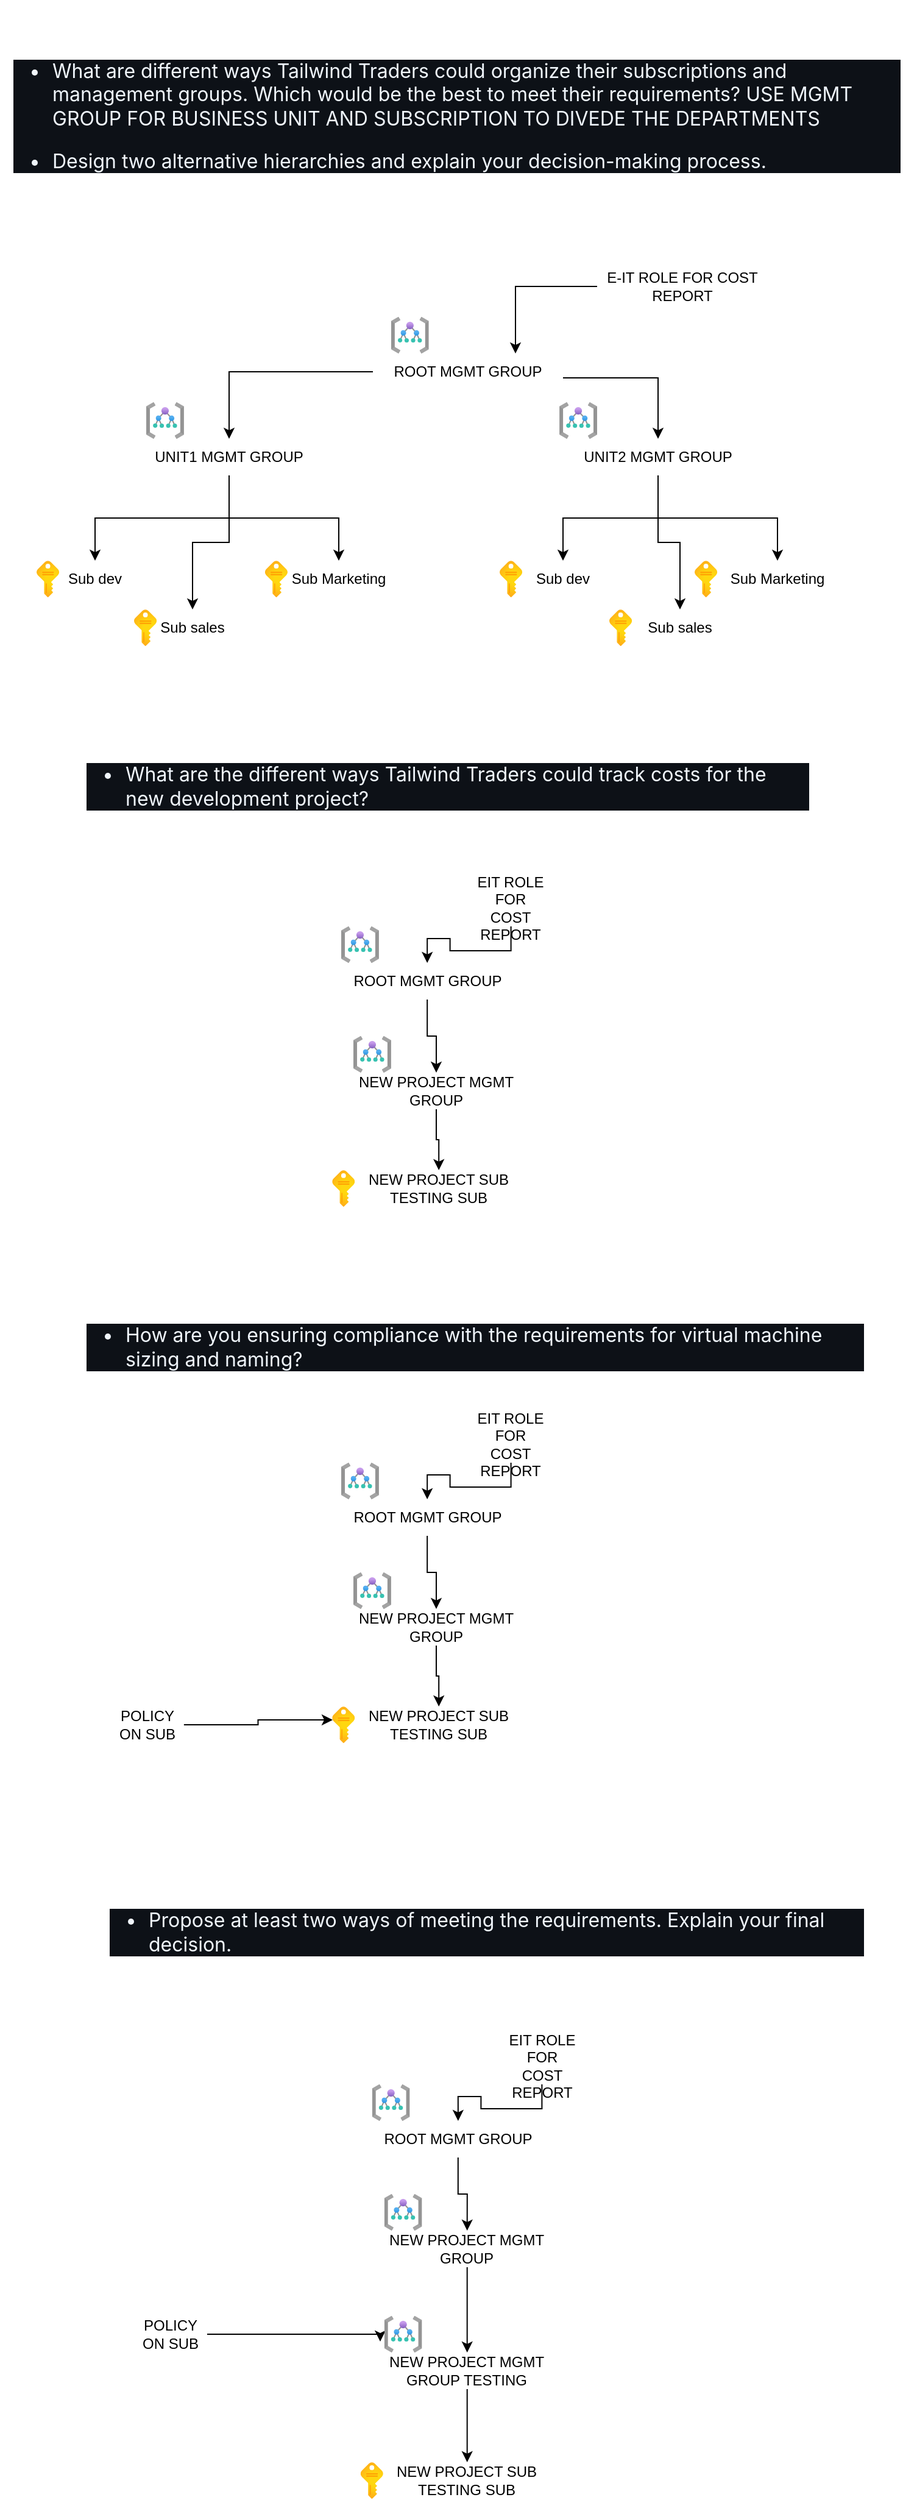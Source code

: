<mxfile version="26.0.16">
  <diagram name="Page-1" id="ukJa_4mbE0gyjibr2nK4">
    <mxGraphModel dx="989" dy="1795" grid="1" gridSize="10" guides="1" tooltips="1" connect="1" arrows="1" fold="1" page="1" pageScale="1" pageWidth="827" pageHeight="1169" math="0" shadow="0">
      <root>
        <mxCell id="0" />
        <mxCell id="1" parent="0" />
        <mxCell id="eJoolwn4_HmnUjlmBPoy-10" style="edgeStyle=orthogonalEdgeStyle;rounded=0;orthogonalLoop=1;jettySize=auto;html=1;" edge="1" parent="1" source="eJoolwn4_HmnUjlmBPoy-1" target="eJoolwn4_HmnUjlmBPoy-2">
          <mxGeometry relative="1" as="geometry" />
        </mxCell>
        <mxCell id="eJoolwn4_HmnUjlmBPoy-12" style="edgeStyle=orthogonalEdgeStyle;rounded=0;orthogonalLoop=1;jettySize=auto;html=1;entryX=0.5;entryY=0;entryDx=0;entryDy=0;" edge="1" parent="1" source="eJoolwn4_HmnUjlmBPoy-1" target="eJoolwn4_HmnUjlmBPoy-3">
          <mxGeometry relative="1" as="geometry">
            <Array as="points">
              <mxPoint x="570" y="210" />
            </Array>
          </mxGeometry>
        </mxCell>
        <mxCell id="eJoolwn4_HmnUjlmBPoy-1" value="ROOT MGMT GROUP" style="text;html=1;align=center;verticalAlign=middle;whiteSpace=wrap;rounded=0;" vertex="1" parent="1">
          <mxGeometry x="336" y="190" width="156" height="30" as="geometry" />
        </mxCell>
        <mxCell id="eJoolwn4_HmnUjlmBPoy-13" style="edgeStyle=orthogonalEdgeStyle;rounded=0;orthogonalLoop=1;jettySize=auto;html=1;" edge="1" parent="1" source="eJoolwn4_HmnUjlmBPoy-2" target="eJoolwn4_HmnUjlmBPoy-4">
          <mxGeometry relative="1" as="geometry" />
        </mxCell>
        <mxCell id="eJoolwn4_HmnUjlmBPoy-14" style="edgeStyle=orthogonalEdgeStyle;rounded=0;orthogonalLoop=1;jettySize=auto;html=1;" edge="1" parent="1" source="eJoolwn4_HmnUjlmBPoy-2" target="eJoolwn4_HmnUjlmBPoy-5">
          <mxGeometry relative="1" as="geometry" />
        </mxCell>
        <mxCell id="eJoolwn4_HmnUjlmBPoy-16" style="edgeStyle=orthogonalEdgeStyle;rounded=0;orthogonalLoop=1;jettySize=auto;html=1;entryX=0.5;entryY=0;entryDx=0;entryDy=0;" edge="1" parent="1" source="eJoolwn4_HmnUjlmBPoy-2" target="eJoolwn4_HmnUjlmBPoy-6">
          <mxGeometry relative="1" as="geometry" />
        </mxCell>
        <mxCell id="eJoolwn4_HmnUjlmBPoy-2" value="UNIT1 MGMT GROUP" style="text;html=1;align=center;verticalAlign=middle;whiteSpace=wrap;rounded=0;" vertex="1" parent="1">
          <mxGeometry x="140" y="260" width="156" height="30" as="geometry" />
        </mxCell>
        <mxCell id="eJoolwn4_HmnUjlmBPoy-17" style="edgeStyle=orthogonalEdgeStyle;rounded=0;orthogonalLoop=1;jettySize=auto;html=1;entryX=0.5;entryY=0;entryDx=0;entryDy=0;" edge="1" parent="1" source="eJoolwn4_HmnUjlmBPoy-3" target="eJoolwn4_HmnUjlmBPoy-7">
          <mxGeometry relative="1" as="geometry" />
        </mxCell>
        <mxCell id="eJoolwn4_HmnUjlmBPoy-19" style="edgeStyle=orthogonalEdgeStyle;rounded=0;orthogonalLoop=1;jettySize=auto;html=1;" edge="1" parent="1" source="eJoolwn4_HmnUjlmBPoy-3" target="eJoolwn4_HmnUjlmBPoy-8">
          <mxGeometry relative="1" as="geometry" />
        </mxCell>
        <mxCell id="eJoolwn4_HmnUjlmBPoy-20" style="edgeStyle=orthogonalEdgeStyle;rounded=0;orthogonalLoop=1;jettySize=auto;html=1;entryX=0.5;entryY=0;entryDx=0;entryDy=0;" edge="1" parent="1" source="eJoolwn4_HmnUjlmBPoy-3" target="eJoolwn4_HmnUjlmBPoy-9">
          <mxGeometry relative="1" as="geometry" />
        </mxCell>
        <mxCell id="eJoolwn4_HmnUjlmBPoy-3" value="UNIT2 MGMT GROUP" style="text;html=1;align=center;verticalAlign=middle;whiteSpace=wrap;rounded=0;" vertex="1" parent="1">
          <mxGeometry x="492" y="260" width="156" height="30" as="geometry" />
        </mxCell>
        <mxCell id="eJoolwn4_HmnUjlmBPoy-4" value="Sub dev" style="text;html=1;align=center;verticalAlign=middle;whiteSpace=wrap;rounded=0;" vertex="1" parent="1">
          <mxGeometry x="30" y="360" width="156" height="30" as="geometry" />
        </mxCell>
        <mxCell id="eJoolwn4_HmnUjlmBPoy-5" value="Sub sales" style="text;html=1;align=center;verticalAlign=middle;whiteSpace=wrap;rounded=0;" vertex="1" parent="1">
          <mxGeometry x="110" y="400" width="156" height="30" as="geometry" />
        </mxCell>
        <mxCell id="eJoolwn4_HmnUjlmBPoy-6" value="Sub Marketing" style="text;html=1;align=center;verticalAlign=middle;whiteSpace=wrap;rounded=0;" vertex="1" parent="1">
          <mxGeometry x="230" y="360" width="156" height="30" as="geometry" />
        </mxCell>
        <mxCell id="eJoolwn4_HmnUjlmBPoy-7" value="Sub dev" style="text;html=1;align=center;verticalAlign=middle;whiteSpace=wrap;rounded=0;" vertex="1" parent="1">
          <mxGeometry x="414" y="360" width="156" height="30" as="geometry" />
        </mxCell>
        <mxCell id="eJoolwn4_HmnUjlmBPoy-8" value="Sub sales" style="text;html=1;align=center;verticalAlign=middle;whiteSpace=wrap;rounded=0;" vertex="1" parent="1">
          <mxGeometry x="510" y="400" width="156" height="30" as="geometry" />
        </mxCell>
        <mxCell id="eJoolwn4_HmnUjlmBPoy-9" value="Sub Marketing" style="text;html=1;align=center;verticalAlign=middle;whiteSpace=wrap;rounded=0;" vertex="1" parent="1">
          <mxGeometry x="590" y="360" width="156" height="30" as="geometry" />
        </mxCell>
        <mxCell id="eJoolwn4_HmnUjlmBPoy-40" style="edgeStyle=orthogonalEdgeStyle;rounded=0;orthogonalLoop=1;jettySize=auto;html=1;entryX=0.75;entryY=0;entryDx=0;entryDy=0;" edge="1" parent="1" source="eJoolwn4_HmnUjlmBPoy-39" target="eJoolwn4_HmnUjlmBPoy-1">
          <mxGeometry relative="1" as="geometry" />
        </mxCell>
        <mxCell id="eJoolwn4_HmnUjlmBPoy-39" value="E-IT ROLE FOR COST REPORT" style="text;html=1;align=center;verticalAlign=middle;whiteSpace=wrap;rounded=0;" vertex="1" parent="1">
          <mxGeometry x="520" y="120" width="140" height="30" as="geometry" />
        </mxCell>
        <mxCell id="eJoolwn4_HmnUjlmBPoy-41" value="&lt;ul style=&quot;box-sizing: border-box; padding-left: 2em; margin-top: 0px; margin-bottom: 0px; color: rgb(240, 246, 252); font-family: -apple-system, &amp;quot;system-ui&amp;quot;, &amp;quot;Segoe UI&amp;quot;, &amp;quot;Noto Sans&amp;quot;, Helvetica, Arial, sans-serif, &amp;quot;Apple Color Emoji&amp;quot;, &amp;quot;Segoe UI Emoji&amp;quot;; font-size: 16px; text-align: start; background-color: rgb(13, 17, 23);&quot; dir=&quot;auto&quot;&gt;&lt;li style=&quot;box-sizing: border-box;&quot;&gt;&lt;p style=&quot;box-sizing: border-box; margin-top: 16px; margin-bottom: 16px;&quot; dir=&quot;auto&quot;&gt;What are different ways Tailwind Traders could organize their subscriptions and management groups. Which would be the best to meet their requirements? USE MGMT GROUP FOR BUSINESS UNIT AND SUBSCRIPTION TO DIVEDE THE DEPARTMENTS&lt;/p&gt;&lt;/li&gt;&lt;li style=&quot;box-sizing: border-box; margin-top: 0.25em;&quot;&gt;&lt;p style=&quot;box-sizing: border-box; margin-top: 16px; margin-bottom: 16px;&quot; dir=&quot;auto&quot;&gt;Design two alternative hierarchies and explain your decision-making process.&lt;/p&gt;&lt;/li&gt;&lt;/ul&gt;" style="text;html=1;align=center;verticalAlign=middle;whiteSpace=wrap;rounded=0;" vertex="1" parent="1">
          <mxGeometry x="40" y="-100" width="730" height="190" as="geometry" />
        </mxCell>
        <mxCell id="eJoolwn4_HmnUjlmBPoy-42" value="" style="image;aspect=fixed;html=1;points=[];align=center;fontSize=12;image=img/lib/azure2/general/Subscriptions.svg;" vertex="1" parent="1">
          <mxGeometry x="60" y="360" width="18.59" height="30" as="geometry" />
        </mxCell>
        <mxCell id="eJoolwn4_HmnUjlmBPoy-43" value="" style="image;aspect=fixed;html=1;points=[];align=center;fontSize=12;image=img/lib/azure2/general/Subscriptions.svg;" vertex="1" parent="1">
          <mxGeometry x="140" y="400" width="18.59" height="30" as="geometry" />
        </mxCell>
        <mxCell id="eJoolwn4_HmnUjlmBPoy-44" value="" style="image;aspect=fixed;html=1;points=[];align=center;fontSize=12;image=img/lib/azure2/general/Subscriptions.svg;" vertex="1" parent="1">
          <mxGeometry x="247.41" y="360" width="18.59" height="30" as="geometry" />
        </mxCell>
        <mxCell id="eJoolwn4_HmnUjlmBPoy-46" value="" style="image;aspect=fixed;html=1;points=[];align=center;fontSize=12;image=img/lib/azure2/general/Subscriptions.svg;" vertex="1" parent="1">
          <mxGeometry x="440" y="360" width="18.59" height="30" as="geometry" />
        </mxCell>
        <mxCell id="eJoolwn4_HmnUjlmBPoy-47" value="" style="image;aspect=fixed;html=1;points=[];align=center;fontSize=12;image=img/lib/azure2/general/Subscriptions.svg;" vertex="1" parent="1">
          <mxGeometry x="530" y="400" width="18.59" height="30" as="geometry" />
        </mxCell>
        <mxCell id="eJoolwn4_HmnUjlmBPoy-48" value="" style="image;aspect=fixed;html=1;points=[];align=center;fontSize=12;image=img/lib/azure2/general/Subscriptions.svg;" vertex="1" parent="1">
          <mxGeometry x="600" y="360" width="18.59" height="30" as="geometry" />
        </mxCell>
        <mxCell id="eJoolwn4_HmnUjlmBPoy-49" value="" style="image;aspect=fixed;html=1;points=[];align=center;fontSize=12;image=img/lib/azure2/general/Management_Groups.svg;" vertex="1" parent="1">
          <mxGeometry x="350.94" y="160" width="30.94" height="30" as="geometry" />
        </mxCell>
        <mxCell id="eJoolwn4_HmnUjlmBPoy-51" value="" style="image;aspect=fixed;html=1;points=[];align=center;fontSize=12;image=img/lib/azure2/general/Management_Groups.svg;" vertex="1" parent="1">
          <mxGeometry x="150" y="230" width="30.94" height="30" as="geometry" />
        </mxCell>
        <mxCell id="eJoolwn4_HmnUjlmBPoy-52" value="" style="image;aspect=fixed;html=1;points=[];align=center;fontSize=12;image=img/lib/azure2/general/Management_Groups.svg;" vertex="1" parent="1">
          <mxGeometry x="489.06" y="230" width="30.94" height="30" as="geometry" />
        </mxCell>
        <mxCell id="eJoolwn4_HmnUjlmBPoy-63" style="edgeStyle=orthogonalEdgeStyle;rounded=0;orthogonalLoop=1;jettySize=auto;html=1;entryX=0.5;entryY=0;entryDx=0;entryDy=0;" edge="1" parent="1" source="eJoolwn4_HmnUjlmBPoy-53" target="eJoolwn4_HmnUjlmBPoy-61">
          <mxGeometry relative="1" as="geometry" />
        </mxCell>
        <mxCell id="eJoolwn4_HmnUjlmBPoy-53" value="ROOT MGMT GROUP" style="text;html=1;align=center;verticalAlign=middle;whiteSpace=wrap;rounded=0;" vertex="1" parent="1">
          <mxGeometry x="302.59" y="690" width="156" height="30" as="geometry" />
        </mxCell>
        <mxCell id="eJoolwn4_HmnUjlmBPoy-54" value="" style="image;aspect=fixed;html=1;points=[];align=center;fontSize=12;image=img/lib/azure2/general/Management_Groups.svg;" vertex="1" parent="1">
          <mxGeometry x="310.0" y="660" width="30.94" height="30" as="geometry" />
        </mxCell>
        <mxCell id="eJoolwn4_HmnUjlmBPoy-55" value="&lt;ul style=&quot;box-sizing: border-box; padding-left: 2em; margin-top: 0px; margin-bottom: 0px; color: rgb(240, 246, 252); font-family: -apple-system, &amp;quot;system-ui&amp;quot;, &amp;quot;Segoe UI&amp;quot;, &amp;quot;Noto Sans&amp;quot;, Helvetica, Arial, sans-serif, &amp;quot;Apple Color Emoji&amp;quot;, &amp;quot;Segoe UI Emoji&amp;quot;; font-size: 16px; text-align: start; background-color: rgb(13, 17, 23);&quot; dir=&quot;auto&quot;&gt;&lt;li style=&quot;box-sizing: border-box;&quot;&gt;&lt;p style=&quot;box-sizing: border-box; margin-top: 16px; margin-bottom: 16px;&quot; dir=&quot;auto&quot;&gt;What are the different ways Tailwind Traders could track costs for the new development project?&lt;/p&gt;&lt;/li&gt;&lt;/ul&gt;" style="text;html=1;align=center;verticalAlign=middle;whiteSpace=wrap;rounded=0;" vertex="1" parent="1">
          <mxGeometry x="100" y="530" width="595" height="30" as="geometry" />
        </mxCell>
        <mxCell id="eJoolwn4_HmnUjlmBPoy-57" style="edgeStyle=orthogonalEdgeStyle;rounded=0;orthogonalLoop=1;jettySize=auto;html=1;entryX=0.5;entryY=0;entryDx=0;entryDy=0;" edge="1" parent="1" source="eJoolwn4_HmnUjlmBPoy-56" target="eJoolwn4_HmnUjlmBPoy-53">
          <mxGeometry relative="1" as="geometry" />
        </mxCell>
        <mxCell id="eJoolwn4_HmnUjlmBPoy-56" value="EIT ROLE FOR COST REPORT" style="text;html=1;align=center;verticalAlign=middle;whiteSpace=wrap;rounded=0;" vertex="1" parent="1">
          <mxGeometry x="419.3" y="630" width="60" height="30" as="geometry" />
        </mxCell>
        <mxCell id="eJoolwn4_HmnUjlmBPoy-58" value="NEW PROJECT SUB TESTING SUB" style="text;html=1;align=center;verticalAlign=middle;whiteSpace=wrap;rounded=0;" vertex="1" parent="1">
          <mxGeometry x="312.09" y="860" width="156" height="30" as="geometry" />
        </mxCell>
        <mxCell id="eJoolwn4_HmnUjlmBPoy-59" value="" style="image;aspect=fixed;html=1;points=[];align=center;fontSize=12;image=img/lib/azure2/general/Subscriptions.svg;" vertex="1" parent="1">
          <mxGeometry x="302.59" y="860" width="18.59" height="30" as="geometry" />
        </mxCell>
        <mxCell id="eJoolwn4_HmnUjlmBPoy-64" style="edgeStyle=orthogonalEdgeStyle;rounded=0;orthogonalLoop=1;jettySize=auto;html=1;" edge="1" parent="1" source="eJoolwn4_HmnUjlmBPoy-61" target="eJoolwn4_HmnUjlmBPoy-58">
          <mxGeometry relative="1" as="geometry" />
        </mxCell>
        <mxCell id="eJoolwn4_HmnUjlmBPoy-61" value="NEW PROJECT MGMT GROUP" style="text;html=1;align=center;verticalAlign=middle;whiteSpace=wrap;rounded=0;" vertex="1" parent="1">
          <mxGeometry x="310" y="780" width="156" height="30" as="geometry" />
        </mxCell>
        <mxCell id="eJoolwn4_HmnUjlmBPoy-62" value="" style="image;aspect=fixed;html=1;points=[];align=center;fontSize=12;image=img/lib/azure2/general/Management_Groups.svg;" vertex="1" parent="1">
          <mxGeometry x="320" y="750" width="30.94" height="30" as="geometry" />
        </mxCell>
        <mxCell id="eJoolwn4_HmnUjlmBPoy-65" value="&lt;ul style=&quot;box-sizing: border-box; padding-left: 2em; margin-top: 0px; margin-bottom: 0px; color: rgb(240, 246, 252); font-family: -apple-system, &amp;quot;system-ui&amp;quot;, &amp;quot;Segoe UI&amp;quot;, &amp;quot;Noto Sans&amp;quot;, Helvetica, Arial, sans-serif, &amp;quot;Apple Color Emoji&amp;quot;, &amp;quot;Segoe UI Emoji&amp;quot;; font-size: 16px; text-align: start; background-color: rgb(13, 17, 23);&quot; dir=&quot;auto&quot;&gt;&lt;li style=&quot;box-sizing: border-box; margin-top: 0.25em;&quot;&gt;&lt;p style=&quot;box-sizing: border-box; margin-top: 16px; margin-bottom: 16px;&quot; dir=&quot;auto&quot;&gt;How are you ensuring compliance with the requirements for virtual machine sizing and naming?&lt;/p&gt;&lt;/li&gt;&lt;/ul&gt;" style="text;html=1;align=center;verticalAlign=middle;whiteSpace=wrap;rounded=0;" vertex="1" parent="1">
          <mxGeometry x="100" y="990" width="640" height="30" as="geometry" />
        </mxCell>
        <mxCell id="eJoolwn4_HmnUjlmBPoy-66" style="edgeStyle=orthogonalEdgeStyle;rounded=0;orthogonalLoop=1;jettySize=auto;html=1;entryX=0.5;entryY=0;entryDx=0;entryDy=0;" edge="1" parent="1" source="eJoolwn4_HmnUjlmBPoy-67" target="eJoolwn4_HmnUjlmBPoy-74">
          <mxGeometry relative="1" as="geometry" />
        </mxCell>
        <mxCell id="eJoolwn4_HmnUjlmBPoy-67" value="ROOT MGMT GROUP" style="text;html=1;align=center;verticalAlign=middle;whiteSpace=wrap;rounded=0;" vertex="1" parent="1">
          <mxGeometry x="302.59" y="1130" width="156" height="30" as="geometry" />
        </mxCell>
        <mxCell id="eJoolwn4_HmnUjlmBPoy-68" value="" style="image;aspect=fixed;html=1;points=[];align=center;fontSize=12;image=img/lib/azure2/general/Management_Groups.svg;" vertex="1" parent="1">
          <mxGeometry x="310.0" y="1100" width="30.94" height="30" as="geometry" />
        </mxCell>
        <mxCell id="eJoolwn4_HmnUjlmBPoy-69" style="edgeStyle=orthogonalEdgeStyle;rounded=0;orthogonalLoop=1;jettySize=auto;html=1;entryX=0.5;entryY=0;entryDx=0;entryDy=0;" edge="1" parent="1" source="eJoolwn4_HmnUjlmBPoy-70" target="eJoolwn4_HmnUjlmBPoy-67">
          <mxGeometry relative="1" as="geometry" />
        </mxCell>
        <mxCell id="eJoolwn4_HmnUjlmBPoy-70" value="EIT ROLE FOR COST REPORT" style="text;html=1;align=center;verticalAlign=middle;whiteSpace=wrap;rounded=0;" vertex="1" parent="1">
          <mxGeometry x="419.3" y="1070" width="60" height="30" as="geometry" />
        </mxCell>
        <mxCell id="eJoolwn4_HmnUjlmBPoy-71" value="NEW PROJECT SUB TESTING SUB" style="text;html=1;align=center;verticalAlign=middle;whiteSpace=wrap;rounded=0;" vertex="1" parent="1">
          <mxGeometry x="312.09" y="1300" width="156" height="30" as="geometry" />
        </mxCell>
        <mxCell id="eJoolwn4_HmnUjlmBPoy-72" value="" style="image;aspect=fixed;html=1;points=[];align=center;fontSize=12;image=img/lib/azure2/general/Subscriptions.svg;" vertex="1" parent="1">
          <mxGeometry x="302.59" y="1300" width="18.59" height="30" as="geometry" />
        </mxCell>
        <mxCell id="eJoolwn4_HmnUjlmBPoy-73" style="edgeStyle=orthogonalEdgeStyle;rounded=0;orthogonalLoop=1;jettySize=auto;html=1;" edge="1" parent="1" source="eJoolwn4_HmnUjlmBPoy-74" target="eJoolwn4_HmnUjlmBPoy-71">
          <mxGeometry relative="1" as="geometry" />
        </mxCell>
        <mxCell id="eJoolwn4_HmnUjlmBPoy-74" value="NEW PROJECT MGMT GROUP" style="text;html=1;align=center;verticalAlign=middle;whiteSpace=wrap;rounded=0;" vertex="1" parent="1">
          <mxGeometry x="310" y="1220" width="156" height="30" as="geometry" />
        </mxCell>
        <mxCell id="eJoolwn4_HmnUjlmBPoy-75" value="" style="image;aspect=fixed;html=1;points=[];align=center;fontSize=12;image=img/lib/azure2/general/Management_Groups.svg;" vertex="1" parent="1">
          <mxGeometry x="320" y="1190" width="30.94" height="30" as="geometry" />
        </mxCell>
        <mxCell id="eJoolwn4_HmnUjlmBPoy-76" value="POLICY ON SUB" style="text;html=1;align=center;verticalAlign=middle;whiteSpace=wrap;rounded=0;" vertex="1" parent="1">
          <mxGeometry x="120.94" y="1300" width="60" height="30" as="geometry" />
        </mxCell>
        <mxCell id="eJoolwn4_HmnUjlmBPoy-77" style="edgeStyle=orthogonalEdgeStyle;rounded=0;orthogonalLoop=1;jettySize=auto;html=1;entryX=0.022;entryY=0.367;entryDx=0;entryDy=0;entryPerimeter=0;" edge="1" parent="1" source="eJoolwn4_HmnUjlmBPoy-76" target="eJoolwn4_HmnUjlmBPoy-72">
          <mxGeometry relative="1" as="geometry" />
        </mxCell>
        <mxCell id="eJoolwn4_HmnUjlmBPoy-78" value="&lt;meta charset=&quot;utf-8&quot;&gt;&lt;ul style=&quot;box-sizing: border-box; padding-left: 2em; margin-top: 0px; margin-bottom: 0px; color: rgb(240, 246, 252); font-family: -apple-system, &amp;quot;system-ui&amp;quot;, &amp;quot;Segoe UI&amp;quot;, &amp;quot;Noto Sans&amp;quot;, Helvetica, Arial, sans-serif, &amp;quot;Apple Color Emoji&amp;quot;, &amp;quot;Segoe UI Emoji&amp;quot;; font-size: 16px; font-style: normal; font-variant-ligatures: normal; font-variant-caps: normal; font-weight: 400; letter-spacing: normal; orphans: 2; text-align: start; text-indent: 0px; text-transform: none; widows: 2; word-spacing: 0px; -webkit-text-stroke-width: 0px; white-space: normal; background-color: rgb(13, 17, 23); text-decoration-thickness: initial; text-decoration-style: initial; text-decoration-color: initial;&quot; dir=&quot;auto&quot;&gt;&lt;li style=&quot;box-sizing: border-box; margin-top: 0.25em;&quot;&gt;&lt;p style=&quot;box-sizing: border-box; margin-top: 16px; margin-bottom: 16px;&quot; dir=&quot;auto&quot;&gt;Propose at least two ways of meeting the requirements. Explain your final decision.&lt;/p&gt;&lt;/li&gt;&lt;/ul&gt;" style="text;html=1;align=center;verticalAlign=middle;whiteSpace=wrap;rounded=0;" vertex="1" parent="1">
          <mxGeometry x="119" y="1470" width="621" height="30" as="geometry" />
        </mxCell>
        <mxCell id="eJoolwn4_HmnUjlmBPoy-79" style="edgeStyle=orthogonalEdgeStyle;rounded=0;orthogonalLoop=1;jettySize=auto;html=1;entryX=0.5;entryY=0;entryDx=0;entryDy=0;" edge="1" parent="1" source="eJoolwn4_HmnUjlmBPoy-80" target="eJoolwn4_HmnUjlmBPoy-87">
          <mxGeometry relative="1" as="geometry" />
        </mxCell>
        <mxCell id="eJoolwn4_HmnUjlmBPoy-80" value="ROOT MGMT GROUP" style="text;html=1;align=center;verticalAlign=middle;whiteSpace=wrap;rounded=0;" vertex="1" parent="1">
          <mxGeometry x="327.94" y="1640" width="156" height="30" as="geometry" />
        </mxCell>
        <mxCell id="eJoolwn4_HmnUjlmBPoy-81" value="" style="image;aspect=fixed;html=1;points=[];align=center;fontSize=12;image=img/lib/azure2/general/Management_Groups.svg;" vertex="1" parent="1">
          <mxGeometry x="335.35" y="1610" width="30.94" height="30" as="geometry" />
        </mxCell>
        <mxCell id="eJoolwn4_HmnUjlmBPoy-82" style="edgeStyle=orthogonalEdgeStyle;rounded=0;orthogonalLoop=1;jettySize=auto;html=1;entryX=0.5;entryY=0;entryDx=0;entryDy=0;" edge="1" parent="1" source="eJoolwn4_HmnUjlmBPoy-83" target="eJoolwn4_HmnUjlmBPoy-80">
          <mxGeometry relative="1" as="geometry" />
        </mxCell>
        <mxCell id="eJoolwn4_HmnUjlmBPoy-83" value="EIT ROLE FOR COST REPORT" style="text;html=1;align=center;verticalAlign=middle;whiteSpace=wrap;rounded=0;" vertex="1" parent="1">
          <mxGeometry x="444.65" y="1580" width="60" height="30" as="geometry" />
        </mxCell>
        <mxCell id="eJoolwn4_HmnUjlmBPoy-84" value="NEW PROJECT SUB TESTING SUB" style="text;html=1;align=center;verticalAlign=middle;whiteSpace=wrap;rounded=0;" vertex="1" parent="1">
          <mxGeometry x="335.35" y="1920" width="156" height="30" as="geometry" />
        </mxCell>
        <mxCell id="eJoolwn4_HmnUjlmBPoy-85" value="" style="image;aspect=fixed;html=1;points=[];align=center;fontSize=12;image=img/lib/azure2/general/Subscriptions.svg;" vertex="1" parent="1">
          <mxGeometry x="325.85" y="1920" width="18.59" height="30" as="geometry" />
        </mxCell>
        <mxCell id="eJoolwn4_HmnUjlmBPoy-93" style="edgeStyle=orthogonalEdgeStyle;rounded=0;orthogonalLoop=1;jettySize=auto;html=1;entryX=0.5;entryY=0;entryDx=0;entryDy=0;" edge="1" parent="1" source="eJoolwn4_HmnUjlmBPoy-87" target="eJoolwn4_HmnUjlmBPoy-91">
          <mxGeometry relative="1" as="geometry" />
        </mxCell>
        <mxCell id="eJoolwn4_HmnUjlmBPoy-87" value="NEW PROJECT MGMT GROUP" style="text;html=1;align=center;verticalAlign=middle;whiteSpace=wrap;rounded=0;" vertex="1" parent="1">
          <mxGeometry x="335.35" y="1730" width="156" height="30" as="geometry" />
        </mxCell>
        <mxCell id="eJoolwn4_HmnUjlmBPoy-88" value="" style="image;aspect=fixed;html=1;points=[];align=center;fontSize=12;image=img/lib/azure2/general/Management_Groups.svg;" vertex="1" parent="1">
          <mxGeometry x="345.35" y="1700" width="30.94" height="30" as="geometry" />
        </mxCell>
        <mxCell id="eJoolwn4_HmnUjlmBPoy-89" value="POLICY ON SUB" style="text;html=1;align=center;verticalAlign=middle;whiteSpace=wrap;rounded=0;" vertex="1" parent="1">
          <mxGeometry x="140" y="1800" width="60" height="30" as="geometry" />
        </mxCell>
        <mxCell id="eJoolwn4_HmnUjlmBPoy-90" style="edgeStyle=orthogonalEdgeStyle;rounded=0;orthogonalLoop=1;jettySize=auto;html=1;entryX=-0.108;entryY=0.7;entryDx=0;entryDy=0;entryPerimeter=0;" edge="1" parent="1" source="eJoolwn4_HmnUjlmBPoy-89" target="eJoolwn4_HmnUjlmBPoy-92">
          <mxGeometry relative="1" as="geometry">
            <Array as="points">
              <mxPoint x="174" y="1815" />
              <mxPoint x="342" y="1815" />
            </Array>
          </mxGeometry>
        </mxCell>
        <mxCell id="eJoolwn4_HmnUjlmBPoy-94" style="edgeStyle=orthogonalEdgeStyle;rounded=0;orthogonalLoop=1;jettySize=auto;html=1;entryX=0.5;entryY=0;entryDx=0;entryDy=0;" edge="1" parent="1" source="eJoolwn4_HmnUjlmBPoy-91" target="eJoolwn4_HmnUjlmBPoy-84">
          <mxGeometry relative="1" as="geometry" />
        </mxCell>
        <mxCell id="eJoolwn4_HmnUjlmBPoy-91" value="NEW PROJECT MGMT GROUP TESTING" style="text;html=1;align=center;verticalAlign=middle;whiteSpace=wrap;rounded=0;" vertex="1" parent="1">
          <mxGeometry x="335.35" y="1830" width="156" height="30" as="geometry" />
        </mxCell>
        <mxCell id="eJoolwn4_HmnUjlmBPoy-92" value="" style="image;aspect=fixed;html=1;points=[];align=center;fontSize=12;image=img/lib/azure2/general/Management_Groups.svg;" vertex="1" parent="1">
          <mxGeometry x="345.35" y="1800" width="30.94" height="30" as="geometry" />
        </mxCell>
      </root>
    </mxGraphModel>
  </diagram>
</mxfile>
